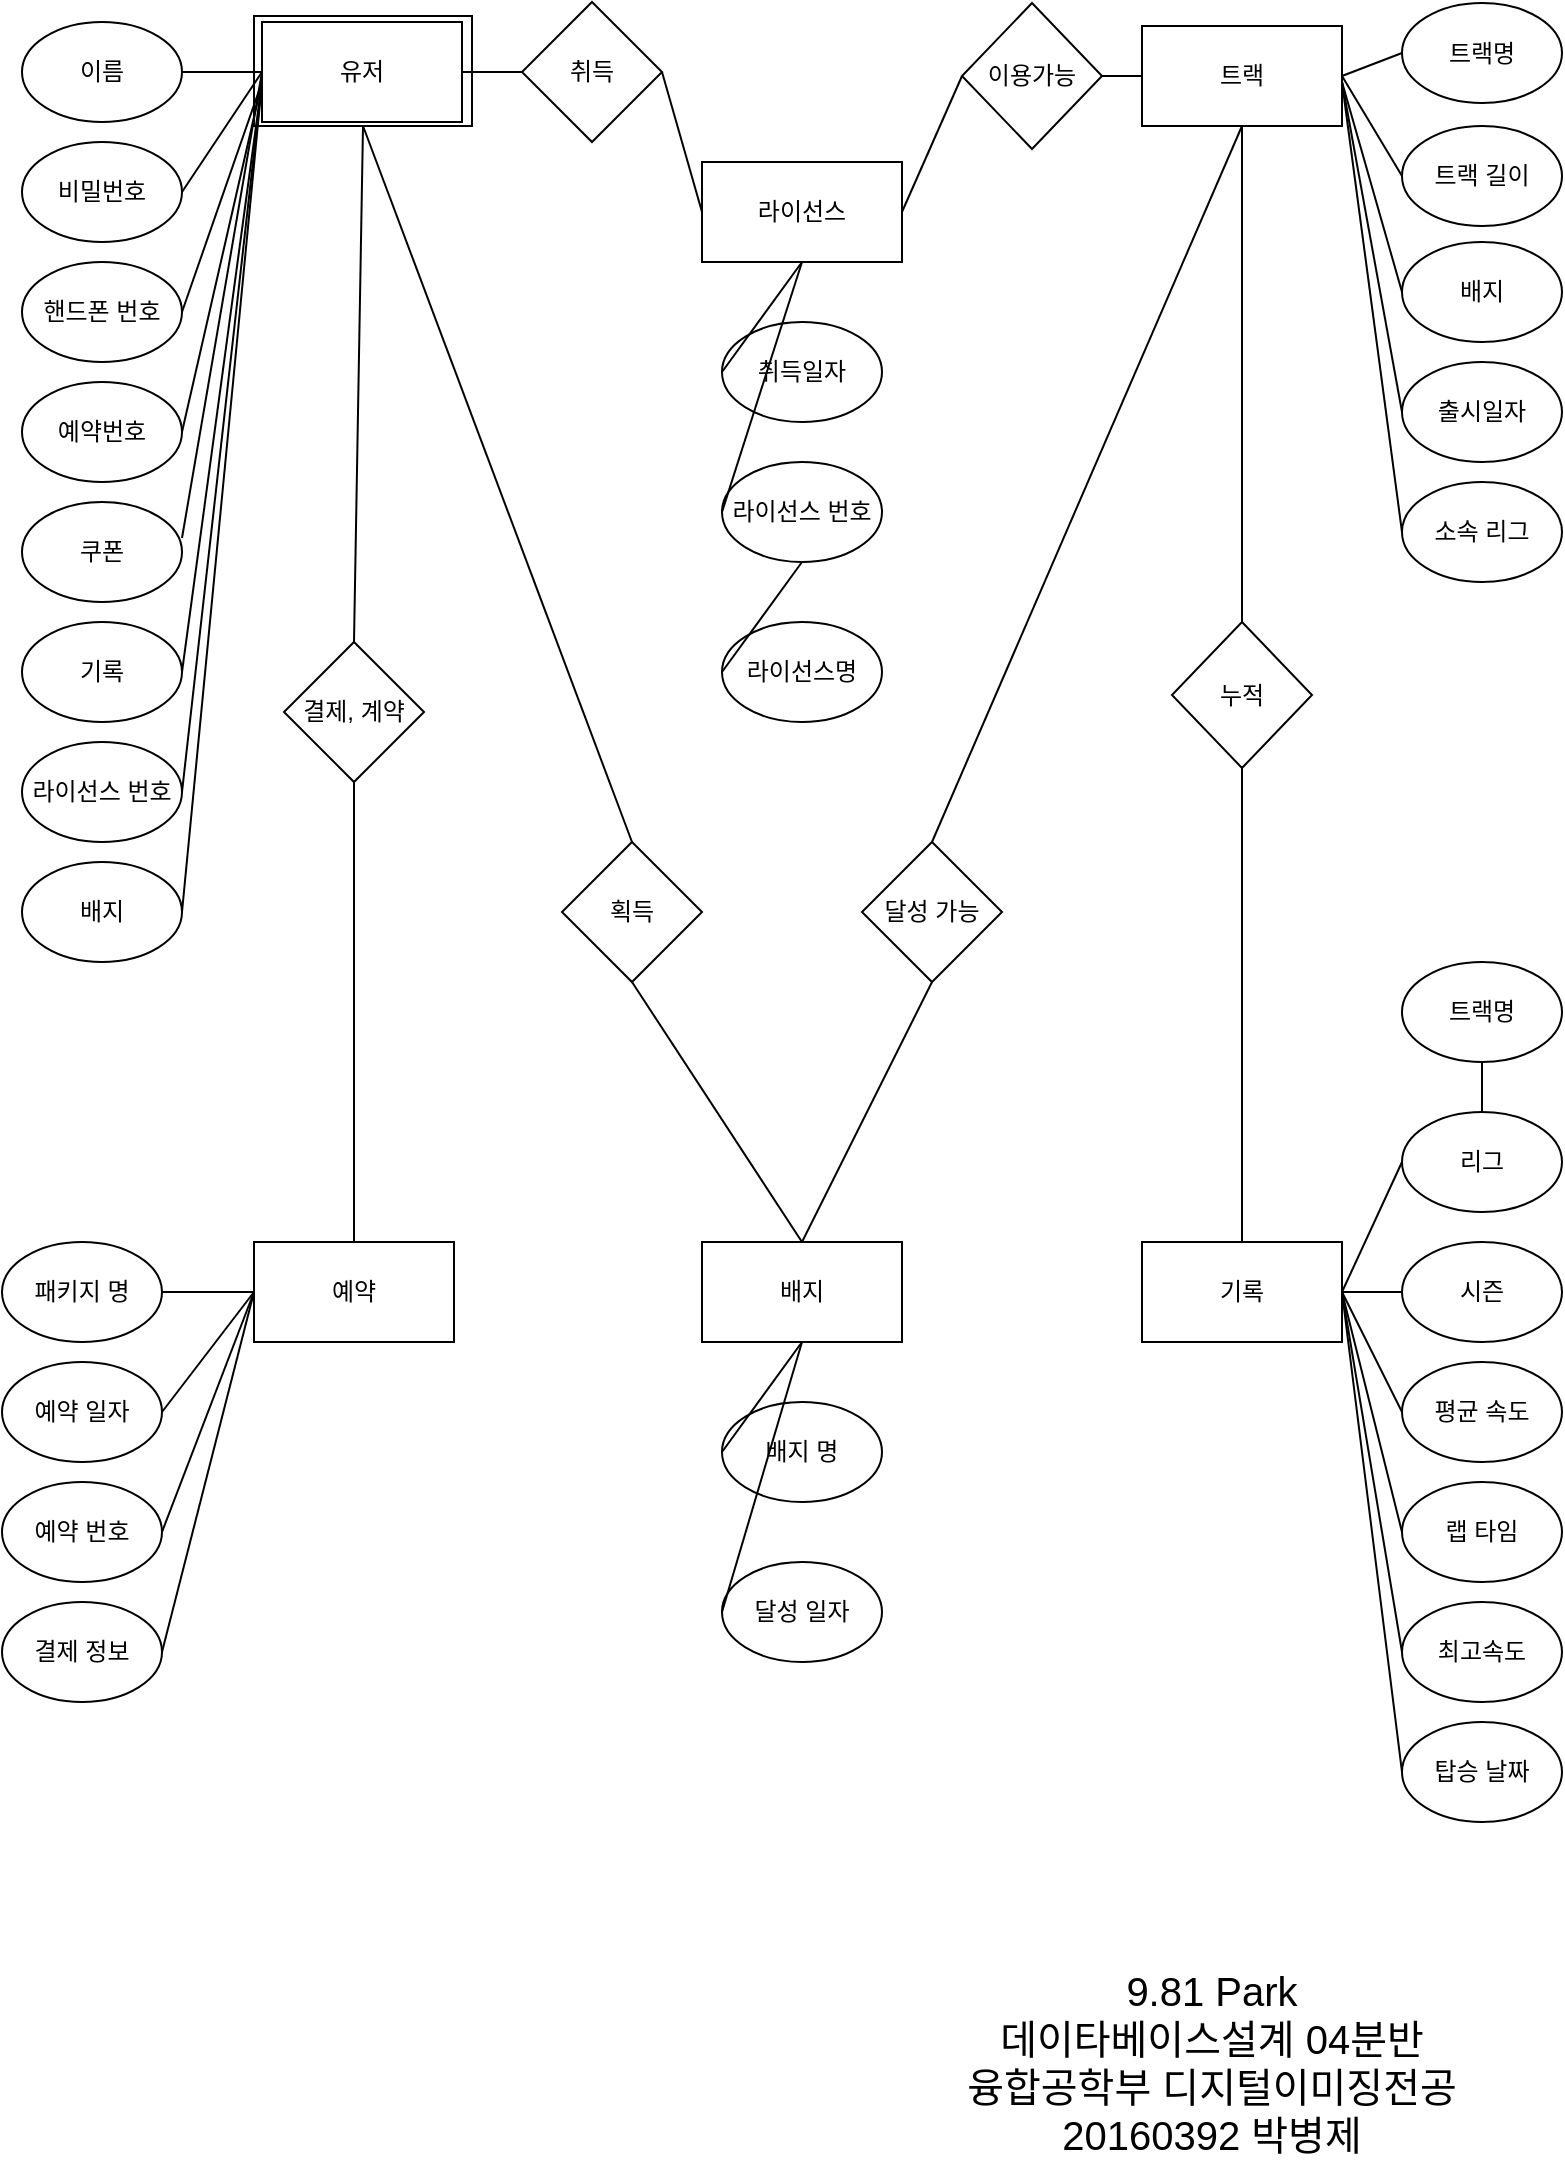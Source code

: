 <mxfile version="13.11.0" type="github">
  <diagram id="FlFnxUEjHs-KyTbt6JXV" name="Page-1">
    <mxGraphModel dx="1186" dy="701" grid="1" gridSize="10" guides="1" tooltips="1" connect="1" arrows="1" fold="1" page="1" pageScale="1" pageWidth="827" pageHeight="1169" math="0" shadow="0">
      <root>
        <mxCell id="0" />
        <mxCell id="1" parent="0" />
        <mxCell id="bXR4TQcb5m0LNIhNbXhI-15" value="" style="rounded=0;whiteSpace=wrap;html=1;" parent="1" vertex="1">
          <mxGeometry x="156" y="37" width="109" height="55" as="geometry" />
        </mxCell>
        <mxCell id="bXR4TQcb5m0LNIhNbXhI-1" value="유저" style="rounded=0;whiteSpace=wrap;html=1;" parent="1" vertex="1">
          <mxGeometry x="160" y="40" width="100" height="50" as="geometry" />
        </mxCell>
        <mxCell id="bXR4TQcb5m0LNIhNbXhI-3" value="이름" style="ellipse;whiteSpace=wrap;html=1;" parent="1" vertex="1">
          <mxGeometry x="40" y="40" width="80" height="50" as="geometry" />
        </mxCell>
        <mxCell id="bXR4TQcb5m0LNIhNbXhI-4" value="비밀번호" style="ellipse;whiteSpace=wrap;html=1;" parent="1" vertex="1">
          <mxGeometry x="40" y="100" width="80" height="50" as="geometry" />
        </mxCell>
        <mxCell id="bXR4TQcb5m0LNIhNbXhI-5" value="핸드폰 번호" style="ellipse;whiteSpace=wrap;html=1;" parent="1" vertex="1">
          <mxGeometry x="40" y="160" width="80" height="50" as="geometry" />
        </mxCell>
        <mxCell id="bXR4TQcb5m0LNIhNbXhI-6" value="예약번호" style="ellipse;whiteSpace=wrap;html=1;" parent="1" vertex="1">
          <mxGeometry x="40" y="220" width="80" height="50" as="geometry" />
        </mxCell>
        <mxCell id="bXR4TQcb5m0LNIhNbXhI-7" value="쿠폰" style="ellipse;whiteSpace=wrap;html=1;" parent="1" vertex="1">
          <mxGeometry x="40" y="280" width="80" height="50" as="geometry" />
        </mxCell>
        <mxCell id="bXR4TQcb5m0LNIhNbXhI-8" value="기록" style="ellipse;whiteSpace=wrap;html=1;" parent="1" vertex="1">
          <mxGeometry x="40" y="340" width="80" height="50" as="geometry" />
        </mxCell>
        <mxCell id="bXR4TQcb5m0LNIhNbXhI-9" value="라이선스 번호" style="ellipse;whiteSpace=wrap;html=1;" parent="1" vertex="1">
          <mxGeometry x="40" y="400" width="80" height="50" as="geometry" />
        </mxCell>
        <mxCell id="bXR4TQcb5m0LNIhNbXhI-10" value="라이선스" style="rounded=0;whiteSpace=wrap;html=1;" parent="1" vertex="1">
          <mxGeometry x="380" y="110" width="100" height="50" as="geometry" />
        </mxCell>
        <mxCell id="bXR4TQcb5m0LNIhNbXhI-11" value="취득일자" style="ellipse;whiteSpace=wrap;html=1;" parent="1" vertex="1">
          <mxGeometry x="390" y="190" width="80" height="50" as="geometry" />
        </mxCell>
        <mxCell id="bXR4TQcb5m0LNIhNbXhI-12" value="라이선스명" style="ellipse;whiteSpace=wrap;html=1;" parent="1" vertex="1">
          <mxGeometry x="390" y="340" width="80" height="50" as="geometry" />
        </mxCell>
        <mxCell id="bXR4TQcb5m0LNIhNbXhI-13" value="라이선스 번호" style="ellipse;whiteSpace=wrap;html=1;" parent="1" vertex="1">
          <mxGeometry x="390" y="260" width="80" height="50" as="geometry" />
        </mxCell>
        <mxCell id="bXR4TQcb5m0LNIhNbXhI-14" value="배지" style="ellipse;whiteSpace=wrap;html=1;" parent="1" vertex="1">
          <mxGeometry x="40" y="460" width="80" height="50" as="geometry" />
        </mxCell>
        <mxCell id="bXR4TQcb5m0LNIhNbXhI-16" value="취득" style="rhombus;whiteSpace=wrap;html=1;" parent="1" vertex="1">
          <mxGeometry x="290" y="30" width="70" height="70" as="geometry" />
        </mxCell>
        <mxCell id="bXR4TQcb5m0LNIhNbXhI-17" value="이용가능" style="rhombus;whiteSpace=wrap;html=1;" parent="1" vertex="1">
          <mxGeometry x="510" y="30.5" width="70" height="73" as="geometry" />
        </mxCell>
        <mxCell id="bXR4TQcb5m0LNIhNbXhI-18" value="트랙" style="rounded=0;whiteSpace=wrap;html=1;" parent="1" vertex="1">
          <mxGeometry x="600" y="42" width="100" height="50" as="geometry" />
        </mxCell>
        <mxCell id="bXR4TQcb5m0LNIhNbXhI-19" value="트랙명" style="ellipse;whiteSpace=wrap;html=1;" parent="1" vertex="1">
          <mxGeometry x="730" y="30.5" width="80" height="50" as="geometry" />
        </mxCell>
        <mxCell id="bXR4TQcb5m0LNIhNbXhI-20" value="트랙 길이" style="ellipse;whiteSpace=wrap;html=1;" parent="1" vertex="1">
          <mxGeometry x="730" y="92" width="80" height="50" as="geometry" />
        </mxCell>
        <mxCell id="bXR4TQcb5m0LNIhNbXhI-21" value="배지" style="ellipse;whiteSpace=wrap;html=1;" parent="1" vertex="1">
          <mxGeometry x="730" y="150" width="80" height="50" as="geometry" />
        </mxCell>
        <mxCell id="bXR4TQcb5m0LNIhNbXhI-22" value="최고속도" style="ellipse;whiteSpace=wrap;html=1;" parent="1" vertex="1">
          <mxGeometry x="730" y="830" width="80" height="50" as="geometry" />
        </mxCell>
        <mxCell id="bXR4TQcb5m0LNIhNbXhI-23" value="랩 타임" style="ellipse;whiteSpace=wrap;html=1;" parent="1" vertex="1">
          <mxGeometry x="730" y="770" width="80" height="50" as="geometry" />
        </mxCell>
        <mxCell id="bXR4TQcb5m0LNIhNbXhI-24" value="출시일자" style="ellipse;whiteSpace=wrap;html=1;" parent="1" vertex="1">
          <mxGeometry x="730" y="210" width="80" height="50" as="geometry" />
        </mxCell>
        <mxCell id="bXR4TQcb5m0LNIhNbXhI-25" value="평균 속도" style="ellipse;whiteSpace=wrap;html=1;" parent="1" vertex="1">
          <mxGeometry x="730" y="710" width="80" height="50" as="geometry" />
        </mxCell>
        <mxCell id="bXR4TQcb5m0LNIhNbXhI-26" value="소속 리그" style="ellipse;whiteSpace=wrap;html=1;" parent="1" vertex="1">
          <mxGeometry x="730" y="270" width="80" height="50" as="geometry" />
        </mxCell>
        <mxCell id="bXR4TQcb5m0LNIhNbXhI-27" value="" style="endArrow=none;html=1;entryX=0;entryY=0.5;entryDx=0;entryDy=0;exitX=1;exitY=0.5;exitDx=0;exitDy=0;" parent="1" source="bXR4TQcb5m0LNIhNbXhI-3" target="bXR4TQcb5m0LNIhNbXhI-1" edge="1">
          <mxGeometry width="50" height="50" relative="1" as="geometry">
            <mxPoint x="90" y="160" as="sourcePoint" />
            <mxPoint x="140" y="110" as="targetPoint" />
          </mxGeometry>
        </mxCell>
        <mxCell id="bXR4TQcb5m0LNIhNbXhI-28" value="" style="endArrow=none;html=1;entryX=0;entryY=0.5;entryDx=0;entryDy=0;exitX=1;exitY=0.5;exitDx=0;exitDy=0;" parent="1" source="bXR4TQcb5m0LNIhNbXhI-4" target="bXR4TQcb5m0LNIhNbXhI-1" edge="1">
          <mxGeometry width="50" height="50" relative="1" as="geometry">
            <mxPoint x="130" y="75" as="sourcePoint" />
            <mxPoint x="170" y="75" as="targetPoint" />
          </mxGeometry>
        </mxCell>
        <mxCell id="bXR4TQcb5m0LNIhNbXhI-29" value="" style="endArrow=none;html=1;exitX=1;exitY=0.5;exitDx=0;exitDy=0;" parent="1" source="bXR4TQcb5m0LNIhNbXhI-5" edge="1">
          <mxGeometry width="50" height="50" relative="1" as="geometry">
            <mxPoint x="130" y="135" as="sourcePoint" />
            <mxPoint x="160" y="70" as="targetPoint" />
          </mxGeometry>
        </mxCell>
        <mxCell id="bXR4TQcb5m0LNIhNbXhI-30" value="" style="endArrow=none;html=1;exitX=1;exitY=0.5;exitDx=0;exitDy=0;" parent="1" source="bXR4TQcb5m0LNIhNbXhI-6" edge="1">
          <mxGeometry width="50" height="50" relative="1" as="geometry">
            <mxPoint x="130" y="195" as="sourcePoint" />
            <mxPoint x="160" y="70" as="targetPoint" />
          </mxGeometry>
        </mxCell>
        <mxCell id="bXR4TQcb5m0LNIhNbXhI-31" value="" style="endArrow=none;html=1;exitX=1;exitY=0.36;exitDx=0;exitDy=0;exitPerimeter=0;entryX=0;entryY=0.5;entryDx=0;entryDy=0;" parent="1" source="bXR4TQcb5m0LNIhNbXhI-7" target="bXR4TQcb5m0LNIhNbXhI-1" edge="1">
          <mxGeometry width="50" height="50" relative="1" as="geometry">
            <mxPoint x="130" y="255" as="sourcePoint" />
            <mxPoint x="170" y="80" as="targetPoint" />
          </mxGeometry>
        </mxCell>
        <mxCell id="bXR4TQcb5m0LNIhNbXhI-32" value="" style="endArrow=none;html=1;exitX=1;exitY=0.5;exitDx=0;exitDy=0;" parent="1" source="bXR4TQcb5m0LNIhNbXhI-8" edge="1">
          <mxGeometry width="50" height="50" relative="1" as="geometry">
            <mxPoint x="130" y="308" as="sourcePoint" />
            <mxPoint x="160" y="70" as="targetPoint" />
          </mxGeometry>
        </mxCell>
        <mxCell id="bXR4TQcb5m0LNIhNbXhI-33" value="" style="endArrow=none;html=1;exitX=1;exitY=0.5;exitDx=0;exitDy=0;" parent="1" source="bXR4TQcb5m0LNIhNbXhI-9" edge="1">
          <mxGeometry width="50" height="50" relative="1" as="geometry">
            <mxPoint x="130" y="375" as="sourcePoint" />
            <mxPoint x="160" y="70" as="targetPoint" />
          </mxGeometry>
        </mxCell>
        <mxCell id="bXR4TQcb5m0LNIhNbXhI-34" value="" style="endArrow=none;html=1;exitX=1;exitY=0.5;exitDx=0;exitDy=0;" parent="1" source="bXR4TQcb5m0LNIhNbXhI-14" edge="1">
          <mxGeometry width="50" height="50" relative="1" as="geometry">
            <mxPoint x="131.04" y="427" as="sourcePoint" />
            <mxPoint x="160" y="70" as="targetPoint" />
          </mxGeometry>
        </mxCell>
        <mxCell id="bXR4TQcb5m0LNIhNbXhI-35" value="" style="endArrow=none;html=1;entryX=1;entryY=0.5;entryDx=0;entryDy=0;" parent="1" source="bXR4TQcb5m0LNIhNbXhI-16" target="bXR4TQcb5m0LNIhNbXhI-1" edge="1">
          <mxGeometry width="50" height="50" relative="1" as="geometry">
            <mxPoint x="130" y="75" as="sourcePoint" />
            <mxPoint x="170" y="75" as="targetPoint" />
          </mxGeometry>
        </mxCell>
        <mxCell id="bXR4TQcb5m0LNIhNbXhI-36" value="" style="endArrow=none;html=1;entryX=0;entryY=0.5;entryDx=0;entryDy=0;exitX=1;exitY=0.5;exitDx=0;exitDy=0;" parent="1" source="bXR4TQcb5m0LNIhNbXhI-16" target="bXR4TQcb5m0LNIhNbXhI-10" edge="1">
          <mxGeometry width="50" height="50" relative="1" as="geometry">
            <mxPoint x="300" y="75" as="sourcePoint" />
            <mxPoint x="270" y="75" as="targetPoint" />
          </mxGeometry>
        </mxCell>
        <mxCell id="bXR4TQcb5m0LNIhNbXhI-37" value="" style="endArrow=none;html=1;entryX=0;entryY=0.5;entryDx=0;entryDy=0;exitX=1;exitY=0.5;exitDx=0;exitDy=0;" parent="1" source="bXR4TQcb5m0LNIhNbXhI-10" target="bXR4TQcb5m0LNIhNbXhI-17" edge="1">
          <mxGeometry width="50" height="50" relative="1" as="geometry">
            <mxPoint x="490" y="67" as="sourcePoint" />
            <mxPoint x="400" y="75" as="targetPoint" />
          </mxGeometry>
        </mxCell>
        <mxCell id="bXR4TQcb5m0LNIhNbXhI-38" value="" style="endArrow=none;html=1;entryX=0;entryY=0.5;entryDx=0;entryDy=0;exitX=1;exitY=0.5;exitDx=0;exitDy=0;" parent="1" source="bXR4TQcb5m0LNIhNbXhI-17" target="bXR4TQcb5m0LNIhNbXhI-18" edge="1">
          <mxGeometry width="50" height="50" relative="1" as="geometry">
            <mxPoint x="500" y="77" as="sourcePoint" />
            <mxPoint x="520" y="77" as="targetPoint" />
          </mxGeometry>
        </mxCell>
        <mxCell id="bXR4TQcb5m0LNIhNbXhI-39" value="" style="endArrow=none;html=1;exitX=1;exitY=0.5;exitDx=0;exitDy=0;entryX=0;entryY=0.5;entryDx=0;entryDy=0;" parent="1" source="bXR4TQcb5m0LNIhNbXhI-18" target="bXR4TQcb5m0LNIhNbXhI-19" edge="1">
          <mxGeometry width="50" height="50" relative="1" as="geometry">
            <mxPoint x="590" y="77" as="sourcePoint" />
            <mxPoint x="720" y="60" as="targetPoint" />
          </mxGeometry>
        </mxCell>
        <mxCell id="bXR4TQcb5m0LNIhNbXhI-40" value="" style="endArrow=none;html=1;exitX=1;exitY=0.5;exitDx=0;exitDy=0;entryX=0;entryY=0.5;entryDx=0;entryDy=0;" parent="1" source="bXR4TQcb5m0LNIhNbXhI-18" target="bXR4TQcb5m0LNIhNbXhI-20" edge="1">
          <mxGeometry width="50" height="50" relative="1" as="geometry">
            <mxPoint x="710" y="77" as="sourcePoint" />
            <mxPoint x="740" y="65.5" as="targetPoint" />
          </mxGeometry>
        </mxCell>
        <mxCell id="bXR4TQcb5m0LNIhNbXhI-41" value="" style="endArrow=none;html=1;entryX=0;entryY=0.5;entryDx=0;entryDy=0;" parent="1" target="bXR4TQcb5m0LNIhNbXhI-21" edge="1">
          <mxGeometry width="50" height="50" relative="1" as="geometry">
            <mxPoint x="700" y="70" as="sourcePoint" />
            <mxPoint x="740" y="127" as="targetPoint" />
          </mxGeometry>
        </mxCell>
        <mxCell id="bXR4TQcb5m0LNIhNbXhI-42" value="" style="endArrow=none;html=1;entryX=0;entryY=0.5;entryDx=0;entryDy=0;" parent="1" target="bXR4TQcb5m0LNIhNbXhI-24" edge="1">
          <mxGeometry width="50" height="50" relative="1" as="geometry">
            <mxPoint x="700" y="70" as="sourcePoint" />
            <mxPoint x="740" y="185" as="targetPoint" />
          </mxGeometry>
        </mxCell>
        <mxCell id="bXR4TQcb5m0LNIhNbXhI-43" value="" style="endArrow=none;html=1;entryX=0;entryY=0.5;entryDx=0;entryDy=0;" parent="1" target="bXR4TQcb5m0LNIhNbXhI-26" edge="1">
          <mxGeometry width="50" height="50" relative="1" as="geometry">
            <mxPoint x="700" y="70" as="sourcePoint" />
            <mxPoint x="740" y="245" as="targetPoint" />
          </mxGeometry>
        </mxCell>
        <mxCell id="bXR4TQcb5m0LNIhNbXhI-44" value="" style="endArrow=none;html=1;exitX=0.5;exitY=1;exitDx=0;exitDy=0;entryX=0;entryY=0.5;entryDx=0;entryDy=0;" parent="1" source="bXR4TQcb5m0LNIhNbXhI-10" target="bXR4TQcb5m0LNIhNbXhI-11" edge="1">
          <mxGeometry width="50" height="50" relative="1" as="geometry">
            <mxPoint x="710" y="77" as="sourcePoint" />
            <mxPoint x="740" y="65.5" as="targetPoint" />
          </mxGeometry>
        </mxCell>
        <mxCell id="bXR4TQcb5m0LNIhNbXhI-45" value="" style="endArrow=none;html=1;entryX=0;entryY=0.5;entryDx=0;entryDy=0;exitX=0.5;exitY=1;exitDx=0;exitDy=0;" parent="1" source="bXR4TQcb5m0LNIhNbXhI-13" target="bXR4TQcb5m0LNIhNbXhI-12" edge="1">
          <mxGeometry width="50" height="50" relative="1" as="geometry">
            <mxPoint x="440" y="90" as="sourcePoint" />
            <mxPoint x="410" y="155" as="targetPoint" />
          </mxGeometry>
        </mxCell>
        <mxCell id="bXR4TQcb5m0LNIhNbXhI-46" value="" style="endArrow=none;html=1;entryX=0;entryY=0.5;entryDx=0;entryDy=0;exitX=0.5;exitY=1;exitDx=0;exitDy=0;" parent="1" source="bXR4TQcb5m0LNIhNbXhI-10" target="bXR4TQcb5m0LNIhNbXhI-13" edge="1">
          <mxGeometry width="50" height="50" relative="1" as="geometry">
            <mxPoint x="450" y="100" as="sourcePoint" />
            <mxPoint x="410" y="215" as="targetPoint" />
          </mxGeometry>
        </mxCell>
        <mxCell id="bXR4TQcb5m0LNIhNbXhI-47" value="기록" style="rounded=0;whiteSpace=wrap;html=1;" parent="1" vertex="1">
          <mxGeometry x="600" y="650" width="100" height="50" as="geometry" />
        </mxCell>
        <mxCell id="bXR4TQcb5m0LNIhNbXhI-48" value="누적" style="rhombus;whiteSpace=wrap;html=1;" parent="1" vertex="1">
          <mxGeometry x="615" y="340" width="70" height="73" as="geometry" />
        </mxCell>
        <mxCell id="bXR4TQcb5m0LNIhNbXhI-49" value="" style="endArrow=none;html=1;entryX=0.5;entryY=0;entryDx=0;entryDy=0;exitX=0.5;exitY=1;exitDx=0;exitDy=0;" parent="1" source="bXR4TQcb5m0LNIhNbXhI-18" target="bXR4TQcb5m0LNIhNbXhI-48" edge="1">
          <mxGeometry width="50" height="50" relative="1" as="geometry">
            <mxPoint x="710" y="80" as="sourcePoint" />
            <mxPoint x="740" y="245" as="targetPoint" />
          </mxGeometry>
        </mxCell>
        <mxCell id="bXR4TQcb5m0LNIhNbXhI-50" value="" style="endArrow=none;html=1;exitX=0.5;exitY=0;exitDx=0;exitDy=0;entryX=0.5;entryY=1;entryDx=0;entryDy=0;" parent="1" source="bXR4TQcb5m0LNIhNbXhI-47" target="bXR4TQcb5m0LNIhNbXhI-48" edge="1">
          <mxGeometry width="50" height="50" relative="1" as="geometry">
            <mxPoint x="660" y="102" as="sourcePoint" />
            <mxPoint x="650" y="300" as="targetPoint" />
          </mxGeometry>
        </mxCell>
        <mxCell id="bXR4TQcb5m0LNIhNbXhI-51" value="탑승 날짜" style="ellipse;whiteSpace=wrap;html=1;" parent="1" vertex="1">
          <mxGeometry x="730" y="890" width="80" height="50" as="geometry" />
        </mxCell>
        <mxCell id="bXR4TQcb5m0LNIhNbXhI-52" value="시즌" style="ellipse;whiteSpace=wrap;html=1;" parent="1" vertex="1">
          <mxGeometry x="730" y="650" width="80" height="50" as="geometry" />
        </mxCell>
        <mxCell id="bXR4TQcb5m0LNIhNbXhI-53" value="" style="endArrow=none;html=1;exitX=1;exitY=0.5;exitDx=0;exitDy=0;entryX=0;entryY=0.5;entryDx=0;entryDy=0;" parent="1" source="bXR4TQcb5m0LNIhNbXhI-47" target="bXR4TQcb5m0LNIhNbXhI-52" edge="1">
          <mxGeometry width="50" height="50" relative="1" as="geometry">
            <mxPoint x="660" y="470" as="sourcePoint" />
            <mxPoint x="660" y="303" as="targetPoint" />
          </mxGeometry>
        </mxCell>
        <mxCell id="bXR4TQcb5m0LNIhNbXhI-54" value="" style="endArrow=none;html=1;exitX=1;exitY=0.5;exitDx=0;exitDy=0;entryX=0;entryY=0.5;entryDx=0;entryDy=0;" parent="1" source="bXR4TQcb5m0LNIhNbXhI-47" target="bXR4TQcb5m0LNIhNbXhI-25" edge="1">
          <mxGeometry width="50" height="50" relative="1" as="geometry">
            <mxPoint x="710" y="495" as="sourcePoint" />
            <mxPoint x="740" y="385" as="targetPoint" />
          </mxGeometry>
        </mxCell>
        <mxCell id="bXR4TQcb5m0LNIhNbXhI-55" value="" style="endArrow=none;html=1;exitX=1;exitY=0.5;exitDx=0;exitDy=0;entryX=0;entryY=0.5;entryDx=0;entryDy=0;" parent="1" source="bXR4TQcb5m0LNIhNbXhI-47" target="bXR4TQcb5m0LNIhNbXhI-23" edge="1">
          <mxGeometry width="50" height="50" relative="1" as="geometry">
            <mxPoint x="710" y="495" as="sourcePoint" />
            <mxPoint x="740" y="445" as="targetPoint" />
          </mxGeometry>
        </mxCell>
        <mxCell id="bXR4TQcb5m0LNIhNbXhI-56" value="" style="endArrow=none;html=1;exitX=1;exitY=0.5;exitDx=0;exitDy=0;entryX=0;entryY=0.5;entryDx=0;entryDy=0;" parent="1" source="bXR4TQcb5m0LNIhNbXhI-47" target="bXR4TQcb5m0LNIhNbXhI-22" edge="1">
          <mxGeometry width="50" height="50" relative="1" as="geometry">
            <mxPoint x="710" y="495" as="sourcePoint" />
            <mxPoint x="740" y="505" as="targetPoint" />
          </mxGeometry>
        </mxCell>
        <mxCell id="bXR4TQcb5m0LNIhNbXhI-57" value="" style="endArrow=none;html=1;exitX=1;exitY=0.5;exitDx=0;exitDy=0;entryX=0;entryY=0.5;entryDx=0;entryDy=0;" parent="1" source="bXR4TQcb5m0LNIhNbXhI-47" target="bXR4TQcb5m0LNIhNbXhI-51" edge="1">
          <mxGeometry width="50" height="50" relative="1" as="geometry">
            <mxPoint x="710" y="495" as="sourcePoint" />
            <mxPoint x="740" y="565" as="targetPoint" />
          </mxGeometry>
        </mxCell>
        <mxCell id="bXR4TQcb5m0LNIhNbXhI-58" value="배지" style="rounded=0;whiteSpace=wrap;html=1;" parent="1" vertex="1">
          <mxGeometry x="380" y="650" width="100" height="50" as="geometry" />
        </mxCell>
        <mxCell id="bXR4TQcb5m0LNIhNbXhI-59" value="예약" style="rounded=0;whiteSpace=wrap;html=1;" parent="1" vertex="1">
          <mxGeometry x="156" y="650" width="100" height="50" as="geometry" />
        </mxCell>
        <mxCell id="bXR4TQcb5m0LNIhNbXhI-60" value="패키지 명" style="ellipse;whiteSpace=wrap;html=1;" parent="1" vertex="1">
          <mxGeometry x="30" y="650" width="80" height="50" as="geometry" />
        </mxCell>
        <mxCell id="bXR4TQcb5m0LNIhNbXhI-61" value="예약 번호" style="ellipse;whiteSpace=wrap;html=1;" parent="1" vertex="1">
          <mxGeometry x="30" y="770" width="80" height="50" as="geometry" />
        </mxCell>
        <mxCell id="bXR4TQcb5m0LNIhNbXhI-62" value="예약 일자" style="ellipse;whiteSpace=wrap;html=1;" parent="1" vertex="1">
          <mxGeometry x="30" y="710" width="80" height="50" as="geometry" />
        </mxCell>
        <mxCell id="bXR4TQcb5m0LNIhNbXhI-63" value="달성 일자" style="ellipse;whiteSpace=wrap;html=1;" parent="1" vertex="1">
          <mxGeometry x="390" y="810" width="80" height="50" as="geometry" />
        </mxCell>
        <mxCell id="bXR4TQcb5m0LNIhNbXhI-64" value="배지 명" style="ellipse;whiteSpace=wrap;html=1;" parent="1" vertex="1">
          <mxGeometry x="390" y="730" width="80" height="50" as="geometry" />
        </mxCell>
        <mxCell id="bXR4TQcb5m0LNIhNbXhI-65" value="결제, 계약" style="rhombus;whiteSpace=wrap;html=1;" parent="1" vertex="1">
          <mxGeometry x="171" y="350" width="70" height="70" as="geometry" />
        </mxCell>
        <mxCell id="bXR4TQcb5m0LNIhNbXhI-66" value="결제 정보" style="ellipse;whiteSpace=wrap;html=1;" parent="1" vertex="1">
          <mxGeometry x="30" y="830" width="80" height="50" as="geometry" />
        </mxCell>
        <mxCell id="bXR4TQcb5m0LNIhNbXhI-67" value="" style="endArrow=none;html=1;exitX=1;exitY=0.5;exitDx=0;exitDy=0;entryX=0;entryY=0.5;entryDx=0;entryDy=0;" parent="1" source="bXR4TQcb5m0LNIhNbXhI-60" target="bXR4TQcb5m0LNIhNbXhI-59" edge="1">
          <mxGeometry width="50" height="50" relative="1" as="geometry">
            <mxPoint x="390" y="540" as="sourcePoint" />
            <mxPoint x="440" y="490" as="targetPoint" />
          </mxGeometry>
        </mxCell>
        <mxCell id="bXR4TQcb5m0LNIhNbXhI-68" value="" style="endArrow=none;html=1;exitX=0;exitY=0.5;exitDx=0;exitDy=0;entryX=1;entryY=0.5;entryDx=0;entryDy=0;" parent="1" source="bXR4TQcb5m0LNIhNbXhI-59" target="bXR4TQcb5m0LNIhNbXhI-62" edge="1">
          <mxGeometry width="50" height="50" relative="1" as="geometry">
            <mxPoint x="120" y="685.0" as="sourcePoint" />
            <mxPoint x="166.0" y="685.0" as="targetPoint" />
          </mxGeometry>
        </mxCell>
        <mxCell id="bXR4TQcb5m0LNIhNbXhI-70" value="" style="endArrow=none;html=1;exitX=0;exitY=0.5;exitDx=0;exitDy=0;entryX=1;entryY=0.5;entryDx=0;entryDy=0;" parent="1" source="bXR4TQcb5m0LNIhNbXhI-59" target="bXR4TQcb5m0LNIhNbXhI-61" edge="1">
          <mxGeometry width="50" height="50" relative="1" as="geometry">
            <mxPoint x="166.0" y="685.0" as="sourcePoint" />
            <mxPoint x="120" y="745.0" as="targetPoint" />
          </mxGeometry>
        </mxCell>
        <mxCell id="bXR4TQcb5m0LNIhNbXhI-71" value="" style="endArrow=none;html=1;entryX=1;entryY=0.5;entryDx=0;entryDy=0;exitX=0;exitY=0.5;exitDx=0;exitDy=0;" parent="1" source="bXR4TQcb5m0LNIhNbXhI-59" target="bXR4TQcb5m0LNIhNbXhI-66" edge="1">
          <mxGeometry width="50" height="50" relative="1" as="geometry">
            <mxPoint x="166" y="670" as="sourcePoint" />
            <mxPoint x="120" y="805.0" as="targetPoint" />
          </mxGeometry>
        </mxCell>
        <mxCell id="bXR4TQcb5m0LNIhNbXhI-72" value="" style="endArrow=none;html=1;entryX=0.5;entryY=0;entryDx=0;entryDy=0;exitX=0.5;exitY=1;exitDx=0;exitDy=0;" parent="1" source="bXR4TQcb5m0LNIhNbXhI-65" target="bXR4TQcb5m0LNIhNbXhI-59" edge="1">
          <mxGeometry width="50" height="50" relative="1" as="geometry">
            <mxPoint x="166.0" y="685.0" as="sourcePoint" />
            <mxPoint x="120" y="865.0" as="targetPoint" />
          </mxGeometry>
        </mxCell>
        <mxCell id="bXR4TQcb5m0LNIhNbXhI-73" value="" style="endArrow=none;html=1;entryX=0.5;entryY=0;entryDx=0;entryDy=0;exitX=0.5;exitY=1;exitDx=0;exitDy=0;" parent="1" source="bXR4TQcb5m0LNIhNbXhI-15" target="bXR4TQcb5m0LNIhNbXhI-65" edge="1">
          <mxGeometry width="50" height="50" relative="1" as="geometry">
            <mxPoint x="216.0" y="430" as="sourcePoint" />
            <mxPoint x="216.0" y="660.0" as="targetPoint" />
          </mxGeometry>
        </mxCell>
        <mxCell id="bXR4TQcb5m0LNIhNbXhI-74" value="획득" style="rhombus;whiteSpace=wrap;html=1;" parent="1" vertex="1">
          <mxGeometry x="310" y="450" width="70" height="70" as="geometry" />
        </mxCell>
        <mxCell id="bXR4TQcb5m0LNIhNbXhI-75" value="달성 가능" style="rhombus;whiteSpace=wrap;html=1;" parent="1" vertex="1">
          <mxGeometry x="460" y="450" width="70" height="70" as="geometry" />
        </mxCell>
        <mxCell id="bXR4TQcb5m0LNIhNbXhI-76" value="" style="endArrow=none;html=1;entryX=0.5;entryY=0;entryDx=0;entryDy=0;exitX=0.5;exitY=1;exitDx=0;exitDy=0;" parent="1" source="bXR4TQcb5m0LNIhNbXhI-15" target="bXR4TQcb5m0LNIhNbXhI-74" edge="1">
          <mxGeometry width="50" height="50" relative="1" as="geometry">
            <mxPoint x="320" y="360" as="sourcePoint" />
            <mxPoint x="216.0" y="660.0" as="targetPoint" />
          </mxGeometry>
        </mxCell>
        <mxCell id="bXR4TQcb5m0LNIhNbXhI-77" value="" style="endArrow=none;html=1;entryX=0.5;entryY=0;entryDx=0;entryDy=0;exitX=0.5;exitY=1;exitDx=0;exitDy=0;" parent="1" source="bXR4TQcb5m0LNIhNbXhI-18" target="bXR4TQcb5m0LNIhNbXhI-75" edge="1">
          <mxGeometry width="50" height="50" relative="1" as="geometry">
            <mxPoint x="220.5" y="102" as="sourcePoint" />
            <mxPoint x="355" y="460" as="targetPoint" />
          </mxGeometry>
        </mxCell>
        <mxCell id="bXR4TQcb5m0LNIhNbXhI-78" value="" style="endArrow=none;html=1;entryX=0.5;entryY=1;entryDx=0;entryDy=0;exitX=0.5;exitY=0;exitDx=0;exitDy=0;" parent="1" source="bXR4TQcb5m0LNIhNbXhI-58" target="bXR4TQcb5m0LNIhNbXhI-75" edge="1">
          <mxGeometry width="50" height="50" relative="1" as="geometry">
            <mxPoint x="660" y="102" as="sourcePoint" />
            <mxPoint x="505" y="460" as="targetPoint" />
          </mxGeometry>
        </mxCell>
        <mxCell id="bXR4TQcb5m0LNIhNbXhI-79" value="" style="endArrow=none;html=1;entryX=0.5;entryY=1;entryDx=0;entryDy=0;exitX=0.5;exitY=0;exitDx=0;exitDy=0;" parent="1" source="bXR4TQcb5m0LNIhNbXhI-58" target="bXR4TQcb5m0LNIhNbXhI-74" edge="1">
          <mxGeometry width="50" height="50" relative="1" as="geometry">
            <mxPoint x="410" y="650" as="sourcePoint" />
            <mxPoint x="505" y="530.0" as="targetPoint" />
          </mxGeometry>
        </mxCell>
        <mxCell id="bXR4TQcb5m0LNIhNbXhI-80" value="" style="endArrow=none;html=1;entryX=0.5;entryY=1;entryDx=0;entryDy=0;exitX=0;exitY=0.5;exitDx=0;exitDy=0;" parent="1" source="bXR4TQcb5m0LNIhNbXhI-64" target="bXR4TQcb5m0LNIhNbXhI-58" edge="1">
          <mxGeometry width="50" height="50" relative="1" as="geometry">
            <mxPoint x="440" y="660.0" as="sourcePoint" />
            <mxPoint x="505" y="530.0" as="targetPoint" />
          </mxGeometry>
        </mxCell>
        <mxCell id="bXR4TQcb5m0LNIhNbXhI-81" value="" style="endArrow=none;html=1;entryX=0.5;entryY=1;entryDx=0;entryDy=0;exitX=0;exitY=0.5;exitDx=0;exitDy=0;" parent="1" source="bXR4TQcb5m0LNIhNbXhI-63" target="bXR4TQcb5m0LNIhNbXhI-58" edge="1">
          <mxGeometry width="50" height="50" relative="1" as="geometry">
            <mxPoint x="400" y="765.0" as="sourcePoint" />
            <mxPoint x="440" y="710.0" as="targetPoint" />
          </mxGeometry>
        </mxCell>
        <mxCell id="bXR4TQcb5m0LNIhNbXhI-82" value="리그" style="ellipse;whiteSpace=wrap;html=1;" parent="1" vertex="1">
          <mxGeometry x="730" y="585" width="80" height="50" as="geometry" />
        </mxCell>
        <mxCell id="bXR4TQcb5m0LNIhNbXhI-83" value="" style="endArrow=none;html=1;entryX=0;entryY=0.5;entryDx=0;entryDy=0;exitX=1;exitY=0.5;exitDx=0;exitDy=0;" parent="1" source="bXR4TQcb5m0LNIhNbXhI-47" target="bXR4TQcb5m0LNIhNbXhI-82" edge="1">
          <mxGeometry width="50" height="50" relative="1" as="geometry">
            <mxPoint x="700" y="670" as="sourcePoint" />
            <mxPoint x="740" y="685.0" as="targetPoint" />
          </mxGeometry>
        </mxCell>
        <mxCell id="bXR4TQcb5m0LNIhNbXhI-85" value="&lt;font style=&quot;font-size: 20px&quot;&gt;9.81 Park&lt;br&gt;데이타베이스설계 04분반&lt;br&gt;융합공학부 디지털이미징전공&lt;br&gt;20160392 박병제&lt;/font&gt;" style="text;html=1;strokeColor=none;fillColor=none;align=center;verticalAlign=middle;whiteSpace=wrap;rounded=0;" parent="1" vertex="1">
          <mxGeometry x="500" y="1010" width="270" height="100" as="geometry" />
        </mxCell>
        <mxCell id="Vcf0otmkj8bYOVQvRaML-1" value="트랙명" style="ellipse;whiteSpace=wrap;html=1;" vertex="1" parent="1">
          <mxGeometry x="730" y="510" width="80" height="50" as="geometry" />
        </mxCell>
        <mxCell id="Vcf0otmkj8bYOVQvRaML-2" value="" style="endArrow=none;html=1;entryX=0.5;entryY=1;entryDx=0;entryDy=0;exitX=0.5;exitY=0;exitDx=0;exitDy=0;" edge="1" parent="1" source="bXR4TQcb5m0LNIhNbXhI-82" target="Vcf0otmkj8bYOVQvRaML-1">
          <mxGeometry width="50" height="50" relative="1" as="geometry">
            <mxPoint x="390" y="600" as="sourcePoint" />
            <mxPoint x="440" y="550" as="targetPoint" />
          </mxGeometry>
        </mxCell>
      </root>
    </mxGraphModel>
  </diagram>
</mxfile>
